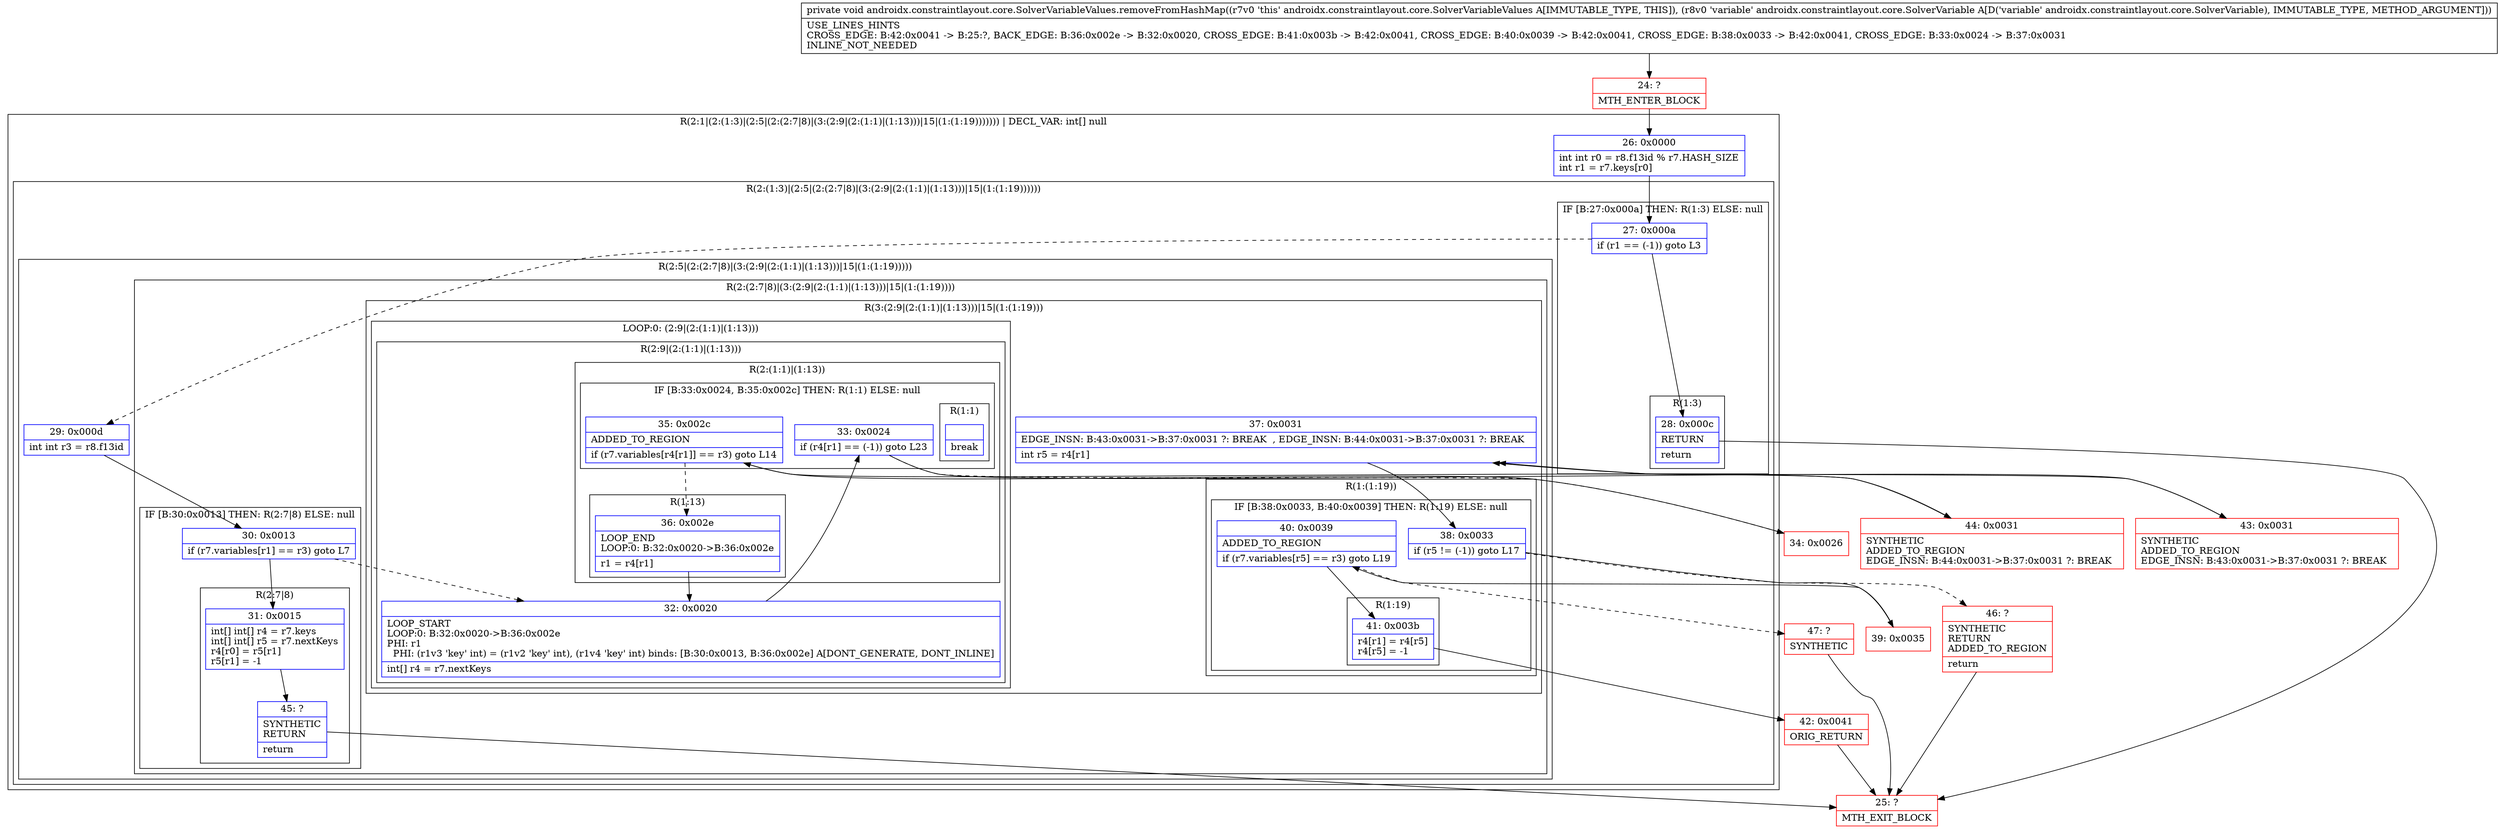 digraph "CFG forandroidx.constraintlayout.core.SolverVariableValues.removeFromHashMap(Landroidx\/constraintlayout\/core\/SolverVariable;)V" {
subgraph cluster_Region_701443830 {
label = "R(2:1|(2:(1:3)|(2:5|(2:(2:7|8)|(3:(2:9|(2:(1:1)|(1:13)))|15|(1:(1:19))))))) | DECL_VAR: int[] null\l";
node [shape=record,color=blue];
Node_26 [shape=record,label="{26\:\ 0x0000|int int r0 = r8.f13id % r7.HASH_SIZE\lint r1 = r7.keys[r0]\l}"];
subgraph cluster_Region_2005857377 {
label = "R(2:(1:3)|(2:5|(2:(2:7|8)|(3:(2:9|(2:(1:1)|(1:13)))|15|(1:(1:19))))))";
node [shape=record,color=blue];
subgraph cluster_IfRegion_243604255 {
label = "IF [B:27:0x000a] THEN: R(1:3) ELSE: null";
node [shape=record,color=blue];
Node_27 [shape=record,label="{27\:\ 0x000a|if (r1 == (\-1)) goto L3\l}"];
subgraph cluster_Region_713011216 {
label = "R(1:3)";
node [shape=record,color=blue];
Node_28 [shape=record,label="{28\:\ 0x000c|RETURN\l|return\l}"];
}
}
subgraph cluster_Region_1246294747 {
label = "R(2:5|(2:(2:7|8)|(3:(2:9|(2:(1:1)|(1:13)))|15|(1:(1:19)))))";
node [shape=record,color=blue];
Node_29 [shape=record,label="{29\:\ 0x000d|int int r3 = r8.f13id\l}"];
subgraph cluster_Region_1279094321 {
label = "R(2:(2:7|8)|(3:(2:9|(2:(1:1)|(1:13)))|15|(1:(1:19))))";
node [shape=record,color=blue];
subgraph cluster_IfRegion_1584213159 {
label = "IF [B:30:0x0013] THEN: R(2:7|8) ELSE: null";
node [shape=record,color=blue];
Node_30 [shape=record,label="{30\:\ 0x0013|if (r7.variables[r1] == r3) goto L7\l}"];
subgraph cluster_Region_866779914 {
label = "R(2:7|8)";
node [shape=record,color=blue];
Node_31 [shape=record,label="{31\:\ 0x0015|int[] int[] r4 = r7.keys\lint[] int[] r5 = r7.nextKeys\lr4[r0] = r5[r1]\lr5[r1] = \-1\l}"];
Node_45 [shape=record,label="{45\:\ ?|SYNTHETIC\lRETURN\l|return\l}"];
}
}
subgraph cluster_Region_1527530571 {
label = "R(3:(2:9|(2:(1:1)|(1:13)))|15|(1:(1:19)))";
node [shape=record,color=blue];
subgraph cluster_LoopRegion_1079629203 {
label = "LOOP:0: (2:9|(2:(1:1)|(1:13)))";
node [shape=record,color=blue];
subgraph cluster_Region_680102043 {
label = "R(2:9|(2:(1:1)|(1:13)))";
node [shape=record,color=blue];
Node_32 [shape=record,label="{32\:\ 0x0020|LOOP_START\lLOOP:0: B:32:0x0020\-\>B:36:0x002e\lPHI: r1 \l  PHI: (r1v3 'key' int) = (r1v2 'key' int), (r1v4 'key' int) binds: [B:30:0x0013, B:36:0x002e] A[DONT_GENERATE, DONT_INLINE]\l|int[] r4 = r7.nextKeys\l}"];
subgraph cluster_Region_1081351173 {
label = "R(2:(1:1)|(1:13))";
node [shape=record,color=blue];
subgraph cluster_IfRegion_1035785779 {
label = "IF [B:33:0x0024, B:35:0x002c] THEN: R(1:1) ELSE: null";
node [shape=record,color=blue];
Node_33 [shape=record,label="{33\:\ 0x0024|if (r4[r1] == (\-1)) goto L23\l}"];
Node_35 [shape=record,label="{35\:\ 0x002c|ADDED_TO_REGION\l|if (r7.variables[r4[r1]] == r3) goto L14\l}"];
subgraph cluster_Region_391957291 {
label = "R(1:1)";
node [shape=record,color=blue];
Node_InsnContainer_808936215 [shape=record,label="{|break\l}"];
}
}
subgraph cluster_Region_860533660 {
label = "R(1:13)";
node [shape=record,color=blue];
Node_36 [shape=record,label="{36\:\ 0x002e|LOOP_END\lLOOP:0: B:32:0x0020\-\>B:36:0x002e\l|r1 = r4[r1]\l}"];
}
}
}
}
Node_37 [shape=record,label="{37\:\ 0x0031|EDGE_INSN: B:43:0x0031\-\>B:37:0x0031 ?: BREAK  , EDGE_INSN: B:44:0x0031\-\>B:37:0x0031 ?: BREAK  \l|int r5 = r4[r1]\l}"];
subgraph cluster_Region_1053613519 {
label = "R(1:(1:19))";
node [shape=record,color=blue];
subgraph cluster_IfRegion_287221999 {
label = "IF [B:38:0x0033, B:40:0x0039] THEN: R(1:19) ELSE: null";
node [shape=record,color=blue];
Node_38 [shape=record,label="{38\:\ 0x0033|if (r5 != (\-1)) goto L17\l}"];
Node_40 [shape=record,label="{40\:\ 0x0039|ADDED_TO_REGION\l|if (r7.variables[r5] == r3) goto L19\l}"];
subgraph cluster_Region_2113397206 {
label = "R(1:19)";
node [shape=record,color=blue];
Node_41 [shape=record,label="{41\:\ 0x003b|r4[r1] = r4[r5]\lr4[r5] = \-1\l}"];
}
}
}
}
}
}
}
}
Node_24 [shape=record,color=red,label="{24\:\ ?|MTH_ENTER_BLOCK\l}"];
Node_25 [shape=record,color=red,label="{25\:\ ?|MTH_EXIT_BLOCK\l}"];
Node_34 [shape=record,color=red,label="{34\:\ 0x0026}"];
Node_44 [shape=record,color=red,label="{44\:\ 0x0031|SYNTHETIC\lADDED_TO_REGION\lEDGE_INSN: B:44:0x0031\-\>B:37:0x0031 ?: BREAK  \l}"];
Node_39 [shape=record,color=red,label="{39\:\ 0x0035}"];
Node_42 [shape=record,color=red,label="{42\:\ 0x0041|ORIG_RETURN\l}"];
Node_47 [shape=record,color=red,label="{47\:\ ?|SYNTHETIC\l}"];
Node_46 [shape=record,color=red,label="{46\:\ ?|SYNTHETIC\lRETURN\lADDED_TO_REGION\l|return\l}"];
Node_43 [shape=record,color=red,label="{43\:\ 0x0031|SYNTHETIC\lADDED_TO_REGION\lEDGE_INSN: B:43:0x0031\-\>B:37:0x0031 ?: BREAK  \l}"];
MethodNode[shape=record,label="{private void androidx.constraintlayout.core.SolverVariableValues.removeFromHashMap((r7v0 'this' androidx.constraintlayout.core.SolverVariableValues A[IMMUTABLE_TYPE, THIS]), (r8v0 'variable' androidx.constraintlayout.core.SolverVariable A[D('variable' androidx.constraintlayout.core.SolverVariable), IMMUTABLE_TYPE, METHOD_ARGUMENT]))  | USE_LINES_HINTS\lCROSS_EDGE: B:42:0x0041 \-\> B:25:?, BACK_EDGE: B:36:0x002e \-\> B:32:0x0020, CROSS_EDGE: B:41:0x003b \-\> B:42:0x0041, CROSS_EDGE: B:40:0x0039 \-\> B:42:0x0041, CROSS_EDGE: B:38:0x0033 \-\> B:42:0x0041, CROSS_EDGE: B:33:0x0024 \-\> B:37:0x0031\lINLINE_NOT_NEEDED\l}"];
MethodNode -> Node_24;Node_26 -> Node_27;
Node_27 -> Node_28;
Node_27 -> Node_29[style=dashed];
Node_28 -> Node_25;
Node_29 -> Node_30;
Node_30 -> Node_31;
Node_30 -> Node_32[style=dashed];
Node_31 -> Node_45;
Node_45 -> Node_25;
Node_32 -> Node_33;
Node_33 -> Node_34[style=dashed];
Node_33 -> Node_43;
Node_35 -> Node_36[style=dashed];
Node_35 -> Node_44;
Node_36 -> Node_32;
Node_37 -> Node_38;
Node_38 -> Node_39;
Node_38 -> Node_46[style=dashed];
Node_40 -> Node_41;
Node_40 -> Node_47[style=dashed];
Node_41 -> Node_42;
Node_24 -> Node_26;
Node_34 -> Node_35;
Node_44 -> Node_37;
Node_39 -> Node_40;
Node_42 -> Node_25;
Node_47 -> Node_25;
Node_46 -> Node_25;
Node_43 -> Node_37;
}

